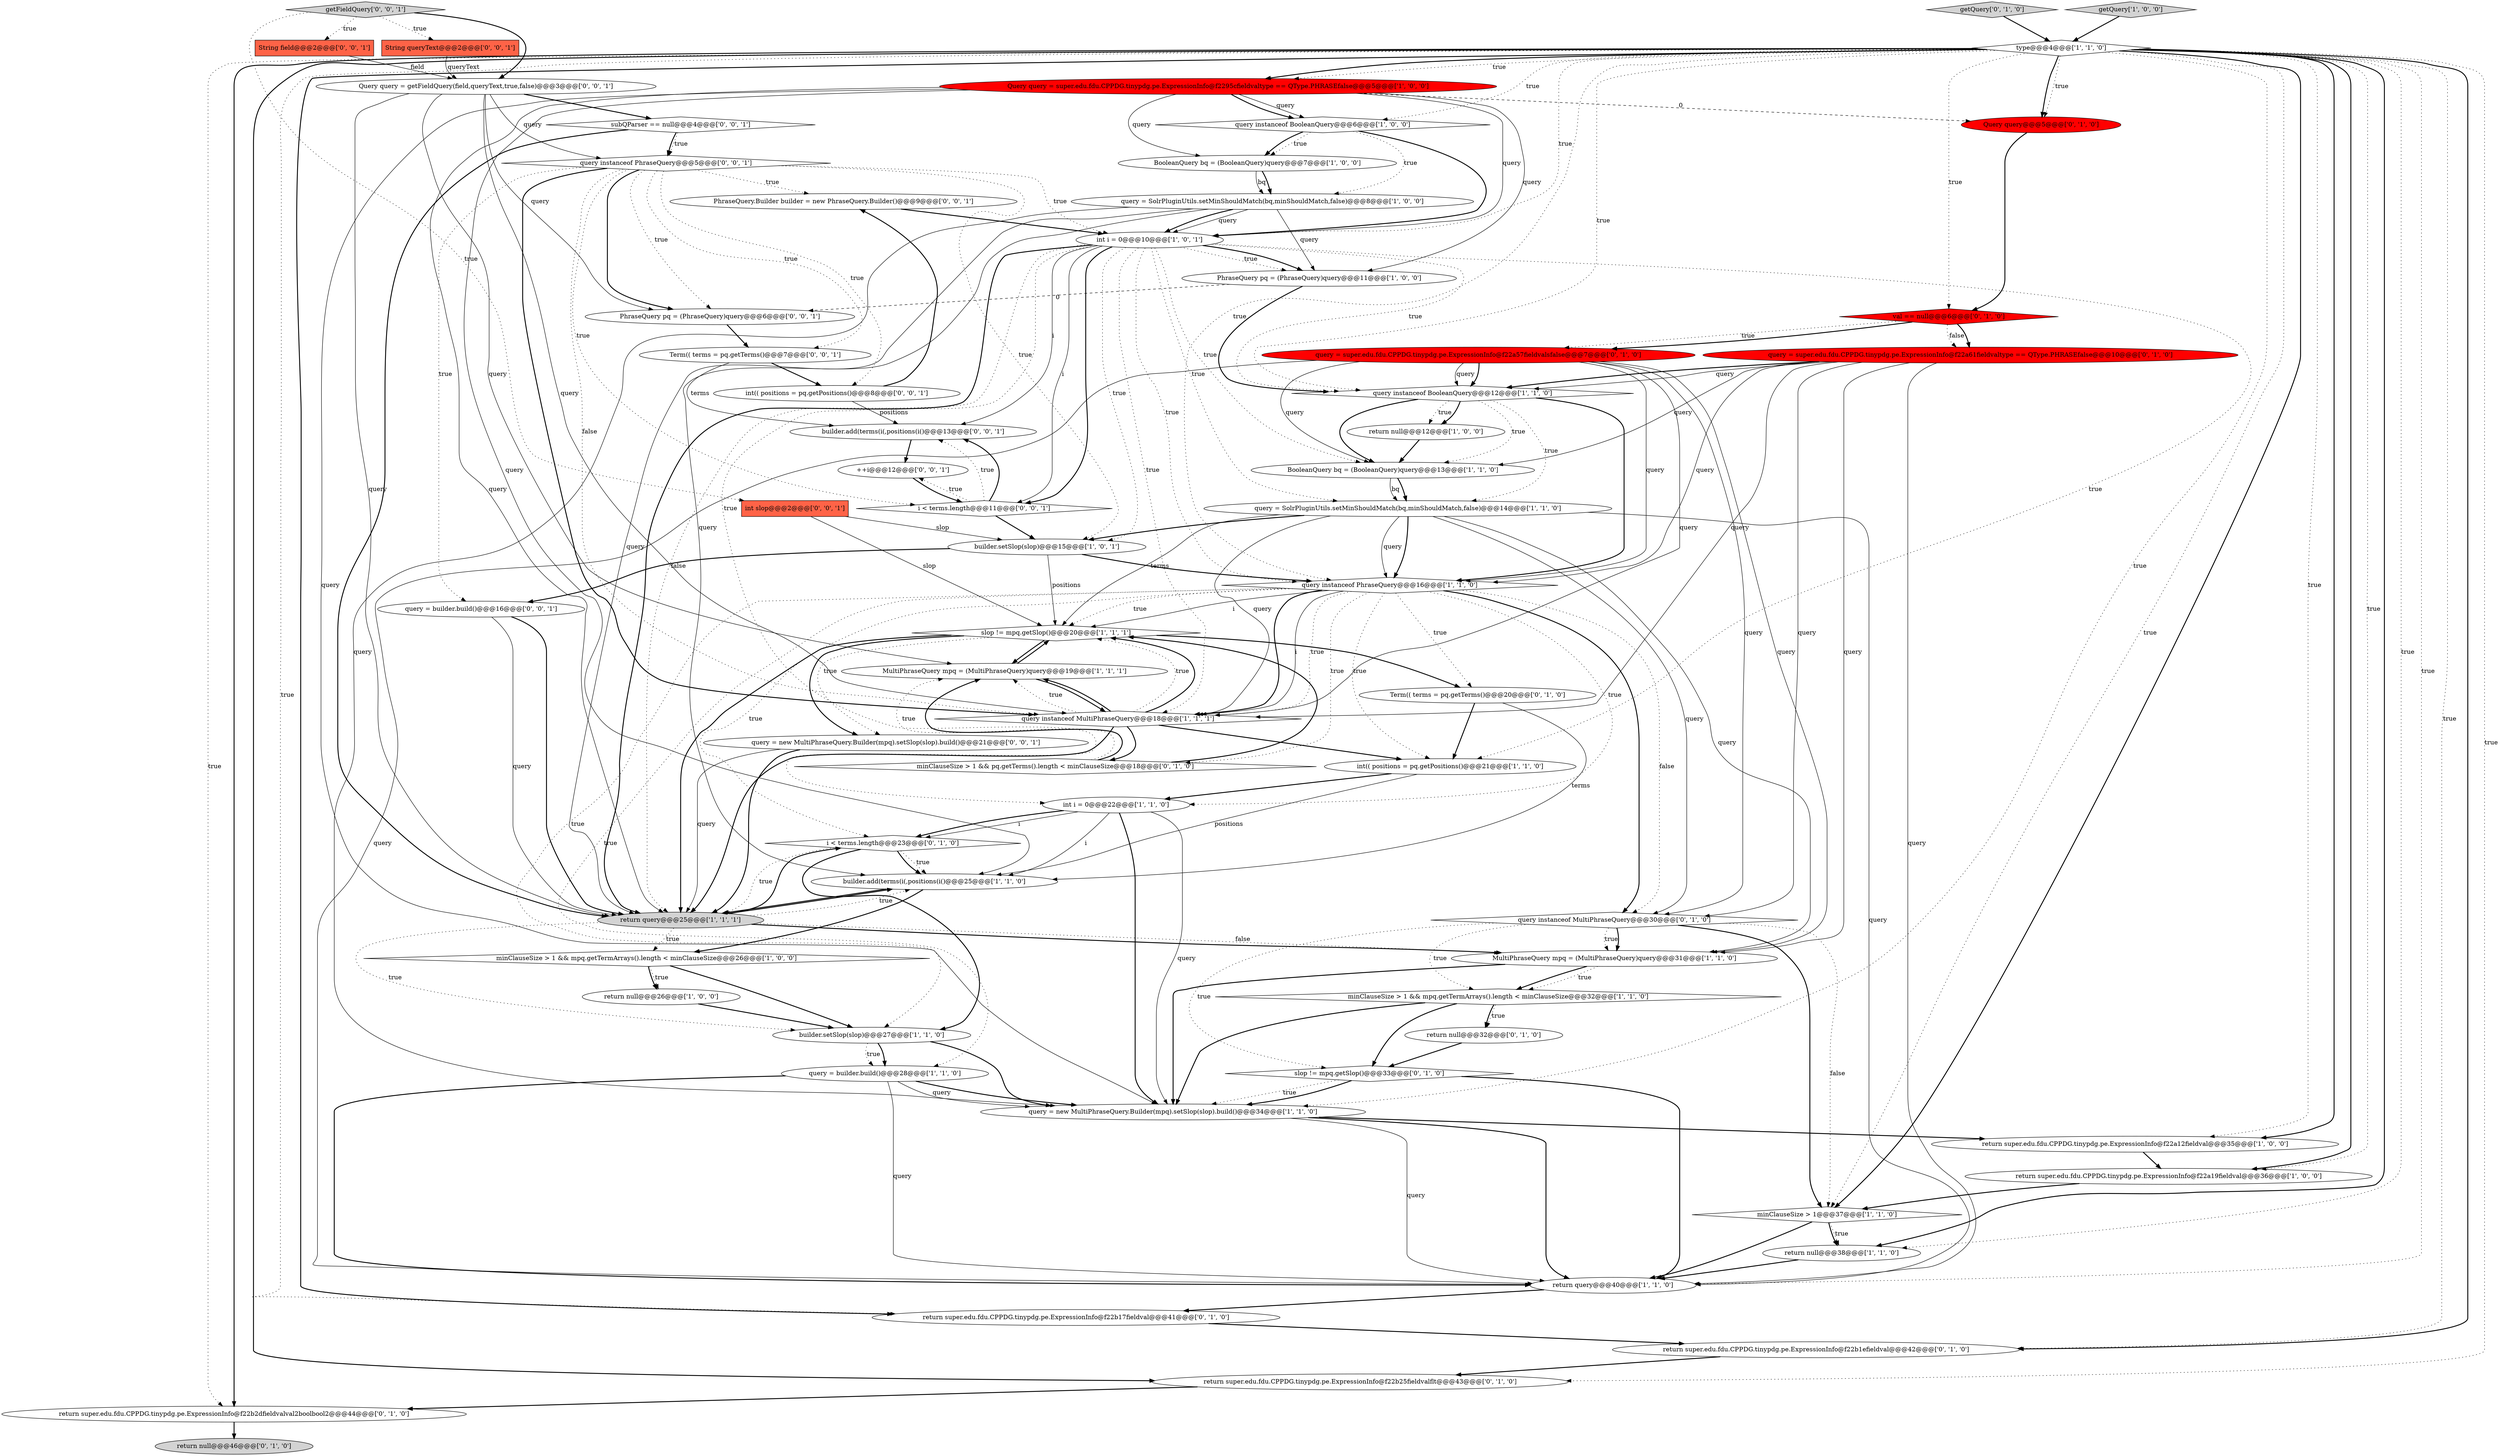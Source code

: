 digraph {
51 [style = filled, label = "getFieldQuery['0', '0', '1']", fillcolor = lightgray, shape = diamond image = "AAA0AAABBB3BBB"];
60 [style = filled, label = "builder.add(terms(i(,positions(i()@@@13@@@['0', '0', '1']", fillcolor = white, shape = ellipse image = "AAA0AAABBB3BBB"];
16 [style = filled, label = "query = builder.build()@@@28@@@['1', '1', '0']", fillcolor = white, shape = ellipse image = "AAA0AAABBB1BBB"];
20 [style = filled, label = "PhraseQuery pq = (PhraseQuery)query@@@11@@@['1', '0', '0']", fillcolor = white, shape = ellipse image = "AAA0AAABBB1BBB"];
38 [style = filled, label = "query instanceof MultiPhraseQuery@@@30@@@['0', '1', '0']", fillcolor = white, shape = diamond image = "AAA0AAABBB2BBB"];
47 [style = filled, label = "i < terms.length@@@23@@@['0', '1', '0']", fillcolor = white, shape = diamond image = "AAA0AAABBB2BBB"];
31 [style = filled, label = "return super.edu.fdu.CPPDG.tinypdg.pe.ExpressionInfo@f22a19fieldval@@@36@@@['1', '0', '0']", fillcolor = white, shape = ellipse image = "AAA0AAABBB1BBB"];
34 [style = filled, label = "query = super.edu.fdu.CPPDG.tinypdg.pe.ExpressionInfo@f22a61fieldvaltype == QType.PHRASEfalse@@@10@@@['0', '1', '0']", fillcolor = red, shape = ellipse image = "AAA1AAABBB2BBB"];
45 [style = filled, label = "getQuery['0', '1', '0']", fillcolor = lightgray, shape = diamond image = "AAA0AAABBB2BBB"];
24 [style = filled, label = "int(( positions = pq.getPositions()@@@21@@@['1', '1', '0']", fillcolor = white, shape = ellipse image = "AAA0AAABBB1BBB"];
35 [style = filled, label = "return null@@@32@@@['0', '1', '0']", fillcolor = white, shape = ellipse image = "AAA0AAABBB2BBB"];
54 [style = filled, label = "PhraseQuery.Builder builder = new PhraseQuery.Builder()@@@9@@@['0', '0', '1']", fillcolor = white, shape = ellipse image = "AAA0AAABBB3BBB"];
57 [style = filled, label = "subQParser == null@@@4@@@['0', '0', '1']", fillcolor = white, shape = diamond image = "AAA0AAABBB3BBB"];
41 [style = filled, label = "return null@@@46@@@['0', '1', '0']", fillcolor = lightgray, shape = ellipse image = "AAA0AAABBB2BBB"];
25 [style = filled, label = "MultiPhraseQuery mpq = (MultiPhraseQuery)query@@@19@@@['1', '1', '1']", fillcolor = white, shape = ellipse image = "AAA0AAABBB1BBB"];
3 [style = filled, label = "query = new MultiPhraseQuery.Builder(mpq).setSlop(slop).build()@@@34@@@['1', '1', '0']", fillcolor = white, shape = ellipse image = "AAA0AAABBB1BBB"];
15 [style = filled, label = "Query query = super.edu.fdu.CPPDG.tinypdg.pe.ExpressionInfo@f2295cfieldvaltype == QType.PHRASEfalse@@@5@@@['1', '0', '0']", fillcolor = red, shape = ellipse image = "AAA1AAABBB1BBB"];
0 [style = filled, label = "builder.setSlop(slop)@@@27@@@['1', '1', '0']", fillcolor = white, shape = ellipse image = "AAA0AAABBB1BBB"];
52 [style = filled, label = "int(( positions = pq.getPositions()@@@8@@@['0', '0', '1']", fillcolor = white, shape = ellipse image = "AAA0AAABBB3BBB"];
59 [style = filled, label = "int slop@@@2@@@['0', '0', '1']", fillcolor = tomato, shape = box image = "AAA0AAABBB3BBB"];
27 [style = filled, label = "query instanceof BooleanQuery@@@6@@@['1', '0', '0']", fillcolor = white, shape = diamond image = "AAA0AAABBB1BBB"];
40 [style = filled, label = "val == null@@@6@@@['0', '1', '0']", fillcolor = red, shape = diamond image = "AAA1AAABBB2BBB"];
5 [style = filled, label = "int i = 0@@@22@@@['1', '1', '0']", fillcolor = white, shape = ellipse image = "AAA0AAABBB1BBB"];
49 [style = filled, label = "i < terms.length@@@11@@@['0', '0', '1']", fillcolor = white, shape = diamond image = "AAA0AAABBB3BBB"];
63 [style = filled, label = "query = new MultiPhraseQuery.Builder(mpq).setSlop(slop).build()@@@21@@@['0', '0', '1']", fillcolor = white, shape = ellipse image = "AAA0AAABBB3BBB"];
12 [style = filled, label = "getQuery['1', '0', '0']", fillcolor = lightgray, shape = diamond image = "AAA0AAABBB1BBB"];
28 [style = filled, label = "return null@@@26@@@['1', '0', '0']", fillcolor = white, shape = ellipse image = "AAA0AAABBB1BBB"];
14 [style = filled, label = "return null@@@38@@@['1', '1', '0']", fillcolor = white, shape = ellipse image = "AAA0AAABBB1BBB"];
55 [style = filled, label = "query = builder.build()@@@16@@@['0', '0', '1']", fillcolor = white, shape = ellipse image = "AAA0AAABBB3BBB"];
61 [style = filled, label = "String queryText@@@2@@@['0', '0', '1']", fillcolor = tomato, shape = box image = "AAA0AAABBB3BBB"];
26 [style = filled, label = "return query@@@40@@@['1', '1', '0']", fillcolor = white, shape = ellipse image = "AAA0AAABBB1BBB"];
43 [style = filled, label = "minClauseSize > 1 && pq.getTerms().length < minClauseSize@@@18@@@['0', '1', '0']", fillcolor = white, shape = diamond image = "AAA0AAABBB2BBB"];
50 [style = filled, label = "query instanceof PhraseQuery@@@5@@@['0', '0', '1']", fillcolor = white, shape = diamond image = "AAA0AAABBB3BBB"];
4 [style = filled, label = "builder.add(terms(i(,positions(i()@@@25@@@['1', '1', '0']", fillcolor = white, shape = ellipse image = "AAA0AAABBB1BBB"];
17 [style = filled, label = "query instanceof MultiPhraseQuery@@@18@@@['1', '1', '1']", fillcolor = white, shape = diamond image = "AAA0AAABBB1BBB"];
7 [style = filled, label = "type@@@4@@@['1', '1', '0']", fillcolor = white, shape = diamond image = "AAA0AAABBB1BBB"];
10 [style = filled, label = "minClauseSize > 1@@@37@@@['1', '1', '0']", fillcolor = white, shape = diamond image = "AAA0AAABBB1BBB"];
30 [style = filled, label = "return query@@@25@@@['1', '1', '1']", fillcolor = lightgray, shape = ellipse image = "AAA0AAABBB1BBB"];
62 [style = filled, label = "++i@@@12@@@['0', '0', '1']", fillcolor = white, shape = ellipse image = "AAA0AAABBB3BBB"];
53 [style = filled, label = "PhraseQuery pq = (PhraseQuery)query@@@6@@@['0', '0', '1']", fillcolor = white, shape = ellipse image = "AAA0AAABBB3BBB"];
9 [style = filled, label = "query = SolrPluginUtils.setMinShouldMatch(bq,minShouldMatch,false)@@@14@@@['1', '1', '0']", fillcolor = white, shape = ellipse image = "AAA0AAABBB1BBB"];
13 [style = filled, label = "MultiPhraseQuery mpq = (MultiPhraseQuery)query@@@31@@@['1', '1', '0']", fillcolor = white, shape = ellipse image = "AAA0AAABBB1BBB"];
6 [style = filled, label = "query instanceof PhraseQuery@@@16@@@['1', '1', '0']", fillcolor = white, shape = diamond image = "AAA0AAABBB1BBB"];
22 [style = filled, label = "int i = 0@@@10@@@['1', '0', '1']", fillcolor = white, shape = ellipse image = "AAA0AAABBB1BBB"];
39 [style = filled, label = "Query query@@@5@@@['0', '1', '0']", fillcolor = red, shape = ellipse image = "AAA1AAABBB2BBB"];
42 [style = filled, label = "query = super.edu.fdu.CPPDG.tinypdg.pe.ExpressionInfo@f22a57fieldvalsfalse@@@7@@@['0', '1', '0']", fillcolor = red, shape = ellipse image = "AAA1AAABBB2BBB"];
46 [style = filled, label = "return super.edu.fdu.CPPDG.tinypdg.pe.ExpressionInfo@f22b25fieldvalflt@@@43@@@['0', '1', '0']", fillcolor = white, shape = ellipse image = "AAA0AAABBB2BBB"];
2 [style = filled, label = "query = SolrPluginUtils.setMinShouldMatch(bq,minShouldMatch,false)@@@8@@@['1', '0', '0']", fillcolor = white, shape = ellipse image = "AAA0AAABBB1BBB"];
1 [style = filled, label = "minClauseSize > 1 && mpq.getTermArrays().length < minClauseSize@@@26@@@['1', '0', '0']", fillcolor = white, shape = diamond image = "AAA0AAABBB1BBB"];
8 [style = filled, label = "minClauseSize > 1 && mpq.getTermArrays().length < minClauseSize@@@32@@@['1', '1', '0']", fillcolor = white, shape = diamond image = "AAA0AAABBB1BBB"];
19 [style = filled, label = "return super.edu.fdu.CPPDG.tinypdg.pe.ExpressionInfo@f22a12fieldval@@@35@@@['1', '0', '0']", fillcolor = white, shape = ellipse image = "AAA0AAABBB1BBB"];
21 [style = filled, label = "query instanceof BooleanQuery@@@12@@@['1', '1', '0']", fillcolor = white, shape = diamond image = "AAA0AAABBB1BBB"];
23 [style = filled, label = "slop != mpq.getSlop()@@@20@@@['1', '1', '1']", fillcolor = white, shape = diamond image = "AAA0AAABBB1BBB"];
36 [style = filled, label = "return super.edu.fdu.CPPDG.tinypdg.pe.ExpressionInfo@f22b1efieldval@@@42@@@['0', '1', '0']", fillcolor = white, shape = ellipse image = "AAA0AAABBB2BBB"];
64 [style = filled, label = "Term(( terms = pq.getTerms()@@@7@@@['0', '0', '1']", fillcolor = white, shape = ellipse image = "AAA0AAABBB3BBB"];
44 [style = filled, label = "return super.edu.fdu.CPPDG.tinypdg.pe.ExpressionInfo@f22b17fieldval@@@41@@@['0', '1', '0']", fillcolor = white, shape = ellipse image = "AAA0AAABBB2BBB"];
18 [style = filled, label = "BooleanQuery bq = (BooleanQuery)query@@@7@@@['1', '0', '0']", fillcolor = white, shape = ellipse image = "AAA0AAABBB1BBB"];
37 [style = filled, label = "slop != mpq.getSlop()@@@33@@@['0', '1', '0']", fillcolor = white, shape = diamond image = "AAA0AAABBB2BBB"];
32 [style = filled, label = "BooleanQuery bq = (BooleanQuery)query@@@13@@@['1', '1', '0']", fillcolor = white, shape = ellipse image = "AAA0AAABBB1BBB"];
56 [style = filled, label = "String field@@@2@@@['0', '0', '1']", fillcolor = tomato, shape = box image = "AAA0AAABBB3BBB"];
58 [style = filled, label = "Query query = getFieldQuery(field,queryText,true,false)@@@3@@@['0', '0', '1']", fillcolor = white, shape = ellipse image = "AAA0AAABBB3BBB"];
11 [style = filled, label = "return null@@@12@@@['1', '0', '0']", fillcolor = white, shape = ellipse image = "AAA0AAABBB1BBB"];
29 [style = filled, label = "builder.setSlop(slop)@@@15@@@['1', '0', '1']", fillcolor = white, shape = ellipse image = "AAA0AAABBB1BBB"];
48 [style = filled, label = "Term(( terms = pq.getTerms()@@@20@@@['0', '1', '0']", fillcolor = white, shape = ellipse image = "AAA0AAABBB2BBB"];
33 [style = filled, label = "return super.edu.fdu.CPPDG.tinypdg.pe.ExpressionInfo@f22b2dfieldvalval2boolbool2@@@44@@@['0', '1', '0']", fillcolor = white, shape = ellipse image = "AAA0AAABBB2BBB"];
58->17 [style = solid, label="query"];
5->3 [style = bold, label=""];
17->25 [style = bold, label=""];
42->26 [style = solid, label="query"];
49->62 [style = dotted, label="true"];
15->18 [style = solid, label="query"];
15->22 [style = solid, label="query"];
30->13 [style = bold, label=""];
23->63 [style = dotted, label="true"];
15->4 [style = solid, label="query"];
21->11 [style = dotted, label="true"];
50->52 [style = dotted, label="true"];
7->36 [style = dotted, label="true"];
58->53 [style = solid, label="query"];
7->33 [style = dotted, label="true"];
30->0 [style = dotted, label="true"];
37->3 [style = dotted, label="true"];
59->29 [style = solid, label="slop"];
27->2 [style = dotted, label="true"];
7->31 [style = bold, label=""];
52->60 [style = solid, label="positions"];
7->39 [style = dotted, label="true"];
49->60 [style = dotted, label="true"];
43->23 [style = bold, label=""];
22->30 [style = bold, label=""];
12->7 [style = bold, label=""];
45->7 [style = bold, label=""];
9->6 [style = bold, label=""];
38->10 [style = dotted, label="false"];
37->3 [style = bold, label=""];
7->14 [style = bold, label=""];
42->6 [style = solid, label="query"];
28->0 [style = bold, label=""];
34->26 [style = solid, label="query"];
29->6 [style = bold, label=""];
1->28 [style = bold, label=""];
50->64 [style = dotted, label="true"];
2->3 [style = solid, label="query"];
3->19 [style = bold, label=""];
35->37 [style = bold, label=""];
9->38 [style = solid, label="query"];
6->48 [style = dotted, label="true"];
38->8 [style = dotted, label="true"];
7->27 [style = dotted, label="true"];
62->49 [style = bold, label=""];
40->34 [style = dotted, label="false"];
5->3 [style = solid, label="query"];
16->3 [style = solid, label="query"];
55->30 [style = solid, label="query"];
6->0 [style = dotted, label="true"];
42->21 [style = bold, label=""];
2->22 [style = solid, label="query"];
47->0 [style = bold, label=""];
27->18 [style = dotted, label="true"];
9->29 [style = bold, label=""];
34->21 [style = solid, label="query"];
63->30 [style = solid, label="query"];
48->24 [style = bold, label=""];
50->55 [style = dotted, label="true"];
34->32 [style = solid, label="query"];
0->3 [style = bold, label=""];
16->3 [style = bold, label=""];
7->6 [style = dotted, label="true"];
22->29 [style = dotted, label="true"];
23->25 [style = bold, label=""];
7->10 [style = dotted, label="true"];
64->52 [style = bold, label=""];
23->30 [style = bold, label=""];
56->58 [style = solid, label="field"];
37->26 [style = bold, label=""];
10->14 [style = bold, label=""];
7->46 [style = bold, label=""];
9->6 [style = solid, label="query"];
7->40 [style = dotted, label="true"];
38->13 [style = dotted, label="true"];
48->4 [style = solid, label="terms"];
60->62 [style = bold, label=""];
16->26 [style = bold, label=""];
2->4 [style = solid, label="query"];
42->13 [style = solid, label="query"];
59->23 [style = solid, label="slop"];
33->41 [style = bold, label=""];
9->26 [style = solid, label="query"];
21->32 [style = dotted, label="true"];
10->26 [style = bold, label=""];
1->0 [style = bold, label=""];
22->24 [style = dotted, label="true"];
40->34 [style = bold, label=""];
51->58 [style = bold, label=""];
51->56 [style = dotted, label="true"];
30->13 [style = dotted, label="false"];
27->22 [style = bold, label=""];
34->13 [style = solid, label="query"];
17->23 [style = dotted, label="true"];
24->5 [style = bold, label=""];
23->48 [style = bold, label=""];
22->49 [style = bold, label=""];
34->6 [style = solid, label="query"];
7->33 [style = bold, label=""];
36->46 [style = bold, label=""];
6->38 [style = bold, label=""];
22->20 [style = dotted, label="true"];
21->9 [style = dotted, label="true"];
57->50 [style = dotted, label="true"];
22->20 [style = bold, label=""];
21->11 [style = bold, label=""];
15->3 [style = solid, label="query"];
9->23 [style = solid, label="terms"];
7->46 [style = dotted, label="true"];
43->25 [style = dotted, label="true"];
6->43 [style = dotted, label="true"];
46->33 [style = bold, label=""];
57->30 [style = bold, label=""];
42->32 [style = solid, label="query"];
30->47 [style = bold, label=""];
34->38 [style = solid, label="query"];
22->9 [style = dotted, label="true"];
7->22 [style = dotted, label="true"];
22->32 [style = dotted, label="true"];
7->21 [style = dotted, label="true"];
53->64 [style = bold, label=""];
24->4 [style = solid, label="positions"];
7->44 [style = bold, label=""];
1->28 [style = dotted, label="true"];
52->54 [style = bold, label=""];
40->42 [style = dotted, label="true"];
6->47 [style = dotted, label="true"];
38->37 [style = dotted, label="true"];
22->21 [style = dotted, label="true"];
50->49 [style = dotted, label="true"];
6->17 [style = bold, label=""];
6->24 [style = dotted, label="true"];
27->18 [style = bold, label=""];
0->16 [style = bold, label=""];
29->23 [style = solid, label="positions"];
22->30 [style = dotted, label="false"];
2->30 [style = solid, label="query"];
8->35 [style = dotted, label="true"];
9->17 [style = solid, label="query"];
50->54 [style = dotted, label="true"];
58->50 [style = solid, label="query"];
3->26 [style = solid, label="query"];
50->17 [style = bold, label=""];
8->3 [style = bold, label=""];
7->26 [style = dotted, label="true"];
3->26 [style = bold, label=""];
7->31 [style = dotted, label="true"];
58->57 [style = bold, label=""];
30->4 [style = dotted, label="true"];
11->32 [style = bold, label=""];
51->61 [style = dotted, label="true"];
22->49 [style = solid, label="i"];
50->29 [style = dotted, label="true"];
54->22 [style = bold, label=""];
7->15 [style = dotted, label="true"];
25->17 [style = bold, label=""];
17->23 [style = bold, label=""];
8->35 [style = bold, label=""];
22->5 [style = dotted, label="true"];
17->43 [style = bold, label=""];
29->55 [style = bold, label=""];
32->9 [style = bold, label=""];
50->53 [style = dotted, label="true"];
42->21 [style = solid, label="query"];
17->25 [style = dotted, label="true"];
55->30 [style = bold, label=""];
18->2 [style = solid, label="bq"];
42->17 [style = solid, label="query"];
26->44 [style = bold, label=""];
13->8 [style = dotted, label="true"];
31->10 [style = bold, label=""];
7->39 [style = bold, label=""];
39->40 [style = bold, label=""];
49->60 [style = bold, label=""];
23->63 [style = bold, label=""];
32->9 [style = solid, label="bq"];
20->53 [style = dashed, label="0"];
7->15 [style = bold, label=""];
9->13 [style = solid, label="query"];
47->4 [style = dotted, label="true"];
4->1 [style = bold, label=""];
8->37 [style = bold, label=""];
0->16 [style = dotted, label="true"];
15->39 [style = dashed, label="0"];
58->25 [style = solid, label="query"];
7->19 [style = bold, label=""];
7->36 [style = bold, label=""];
34->21 [style = bold, label=""];
51->59 [style = dotted, label="true"];
49->29 [style = bold, label=""];
50->17 [style = dotted, label="false"];
30->1 [style = dotted, label="true"];
44->36 [style = bold, label=""];
6->23 [style = solid, label="i"];
21->6 [style = bold, label=""];
57->50 [style = bold, label=""];
7->10 [style = bold, label=""];
7->19 [style = dotted, label="true"];
19->31 [style = bold, label=""];
25->23 [style = bold, label=""];
38->10 [style = bold, label=""];
15->27 [style = solid, label="query"];
2->20 [style = solid, label="query"];
42->38 [style = solid, label="query"];
5->4 [style = solid, label="i"];
16->26 [style = solid, label="query"];
5->47 [style = solid, label="i"];
58->30 [style = solid, label="query"];
6->23 [style = dotted, label="true"];
22->60 [style = solid, label="i"];
17->30 [style = bold, label=""];
18->2 [style = bold, label=""];
50->22 [style = dotted, label="true"];
22->6 [style = dotted, label="true"];
6->17 [style = dotted, label="true"];
15->30 [style = solid, label="query"];
63->30 [style = bold, label=""];
15->20 [style = solid, label="query"];
61->58 [style = solid, label="queryText"];
10->14 [style = dotted, label="true"];
20->21 [style = bold, label=""];
5->47 [style = bold, label=""];
14->26 [style = bold, label=""];
47->30 [style = dotted, label="true"];
17->24 [style = bold, label=""];
4->30 [style = bold, label=""];
13->3 [style = bold, label=""];
6->17 [style = solid, label="i"];
7->3 [style = dotted, label="true"];
30->4 [style = bold, label=""];
7->44 [style = dotted, label="true"];
21->32 [style = bold, label=""];
6->38 [style = dotted, label="false"];
34->17 [style = solid, label="query"];
64->60 [style = solid, label="terms"];
22->17 [style = dotted, label="true"];
13->8 [style = bold, label=""];
2->22 [style = bold, label=""];
43->25 [style = bold, label=""];
15->27 [style = bold, label=""];
38->13 [style = bold, label=""];
40->42 [style = bold, label=""];
50->53 [style = bold, label=""];
6->16 [style = dotted, label="true"];
6->5 [style = dotted, label="true"];
47->4 [style = bold, label=""];
7->14 [style = dotted, label="true"];
}
